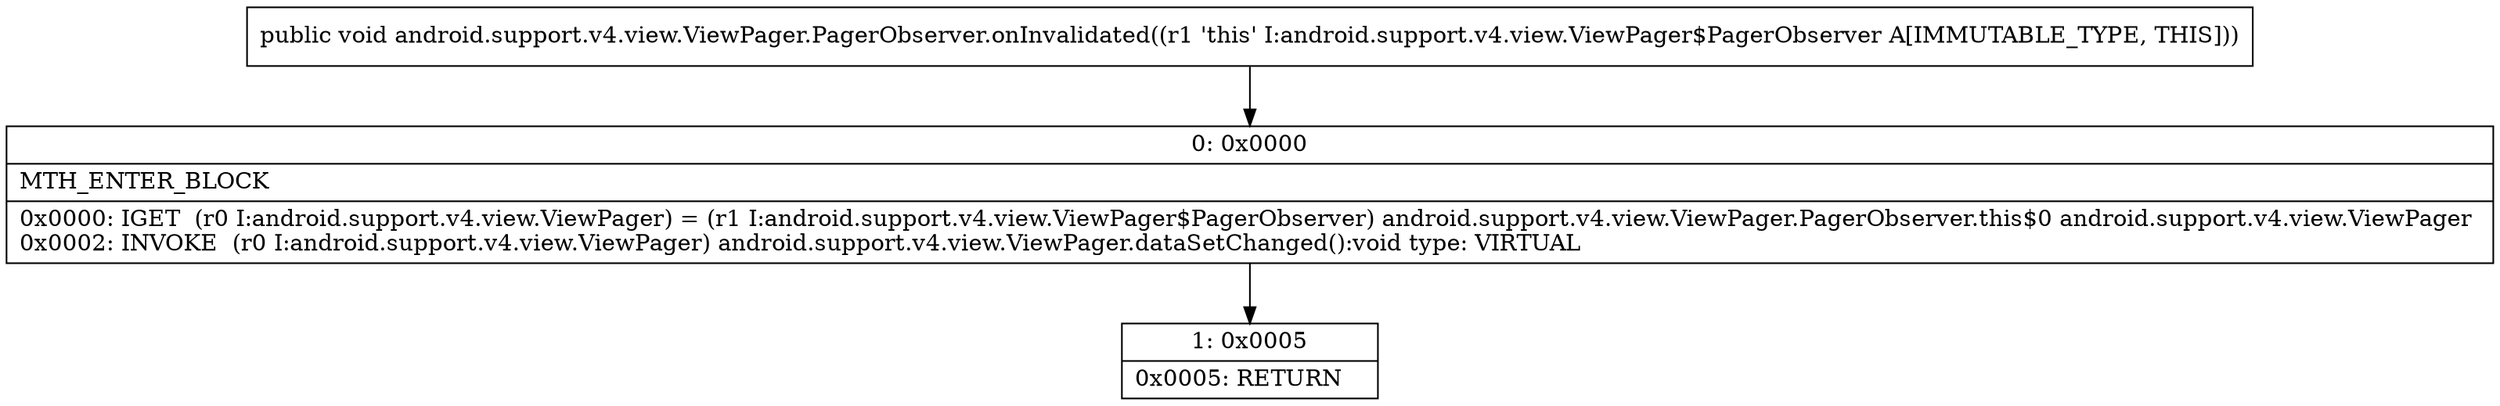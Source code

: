 digraph "CFG forandroid.support.v4.view.ViewPager.PagerObserver.onInvalidated()V" {
Node_0 [shape=record,label="{0\:\ 0x0000|MTH_ENTER_BLOCK\l|0x0000: IGET  (r0 I:android.support.v4.view.ViewPager) = (r1 I:android.support.v4.view.ViewPager$PagerObserver) android.support.v4.view.ViewPager.PagerObserver.this$0 android.support.v4.view.ViewPager \l0x0002: INVOKE  (r0 I:android.support.v4.view.ViewPager) android.support.v4.view.ViewPager.dataSetChanged():void type: VIRTUAL \l}"];
Node_1 [shape=record,label="{1\:\ 0x0005|0x0005: RETURN   \l}"];
MethodNode[shape=record,label="{public void android.support.v4.view.ViewPager.PagerObserver.onInvalidated((r1 'this' I:android.support.v4.view.ViewPager$PagerObserver A[IMMUTABLE_TYPE, THIS])) }"];
MethodNode -> Node_0;
Node_0 -> Node_1;
}

